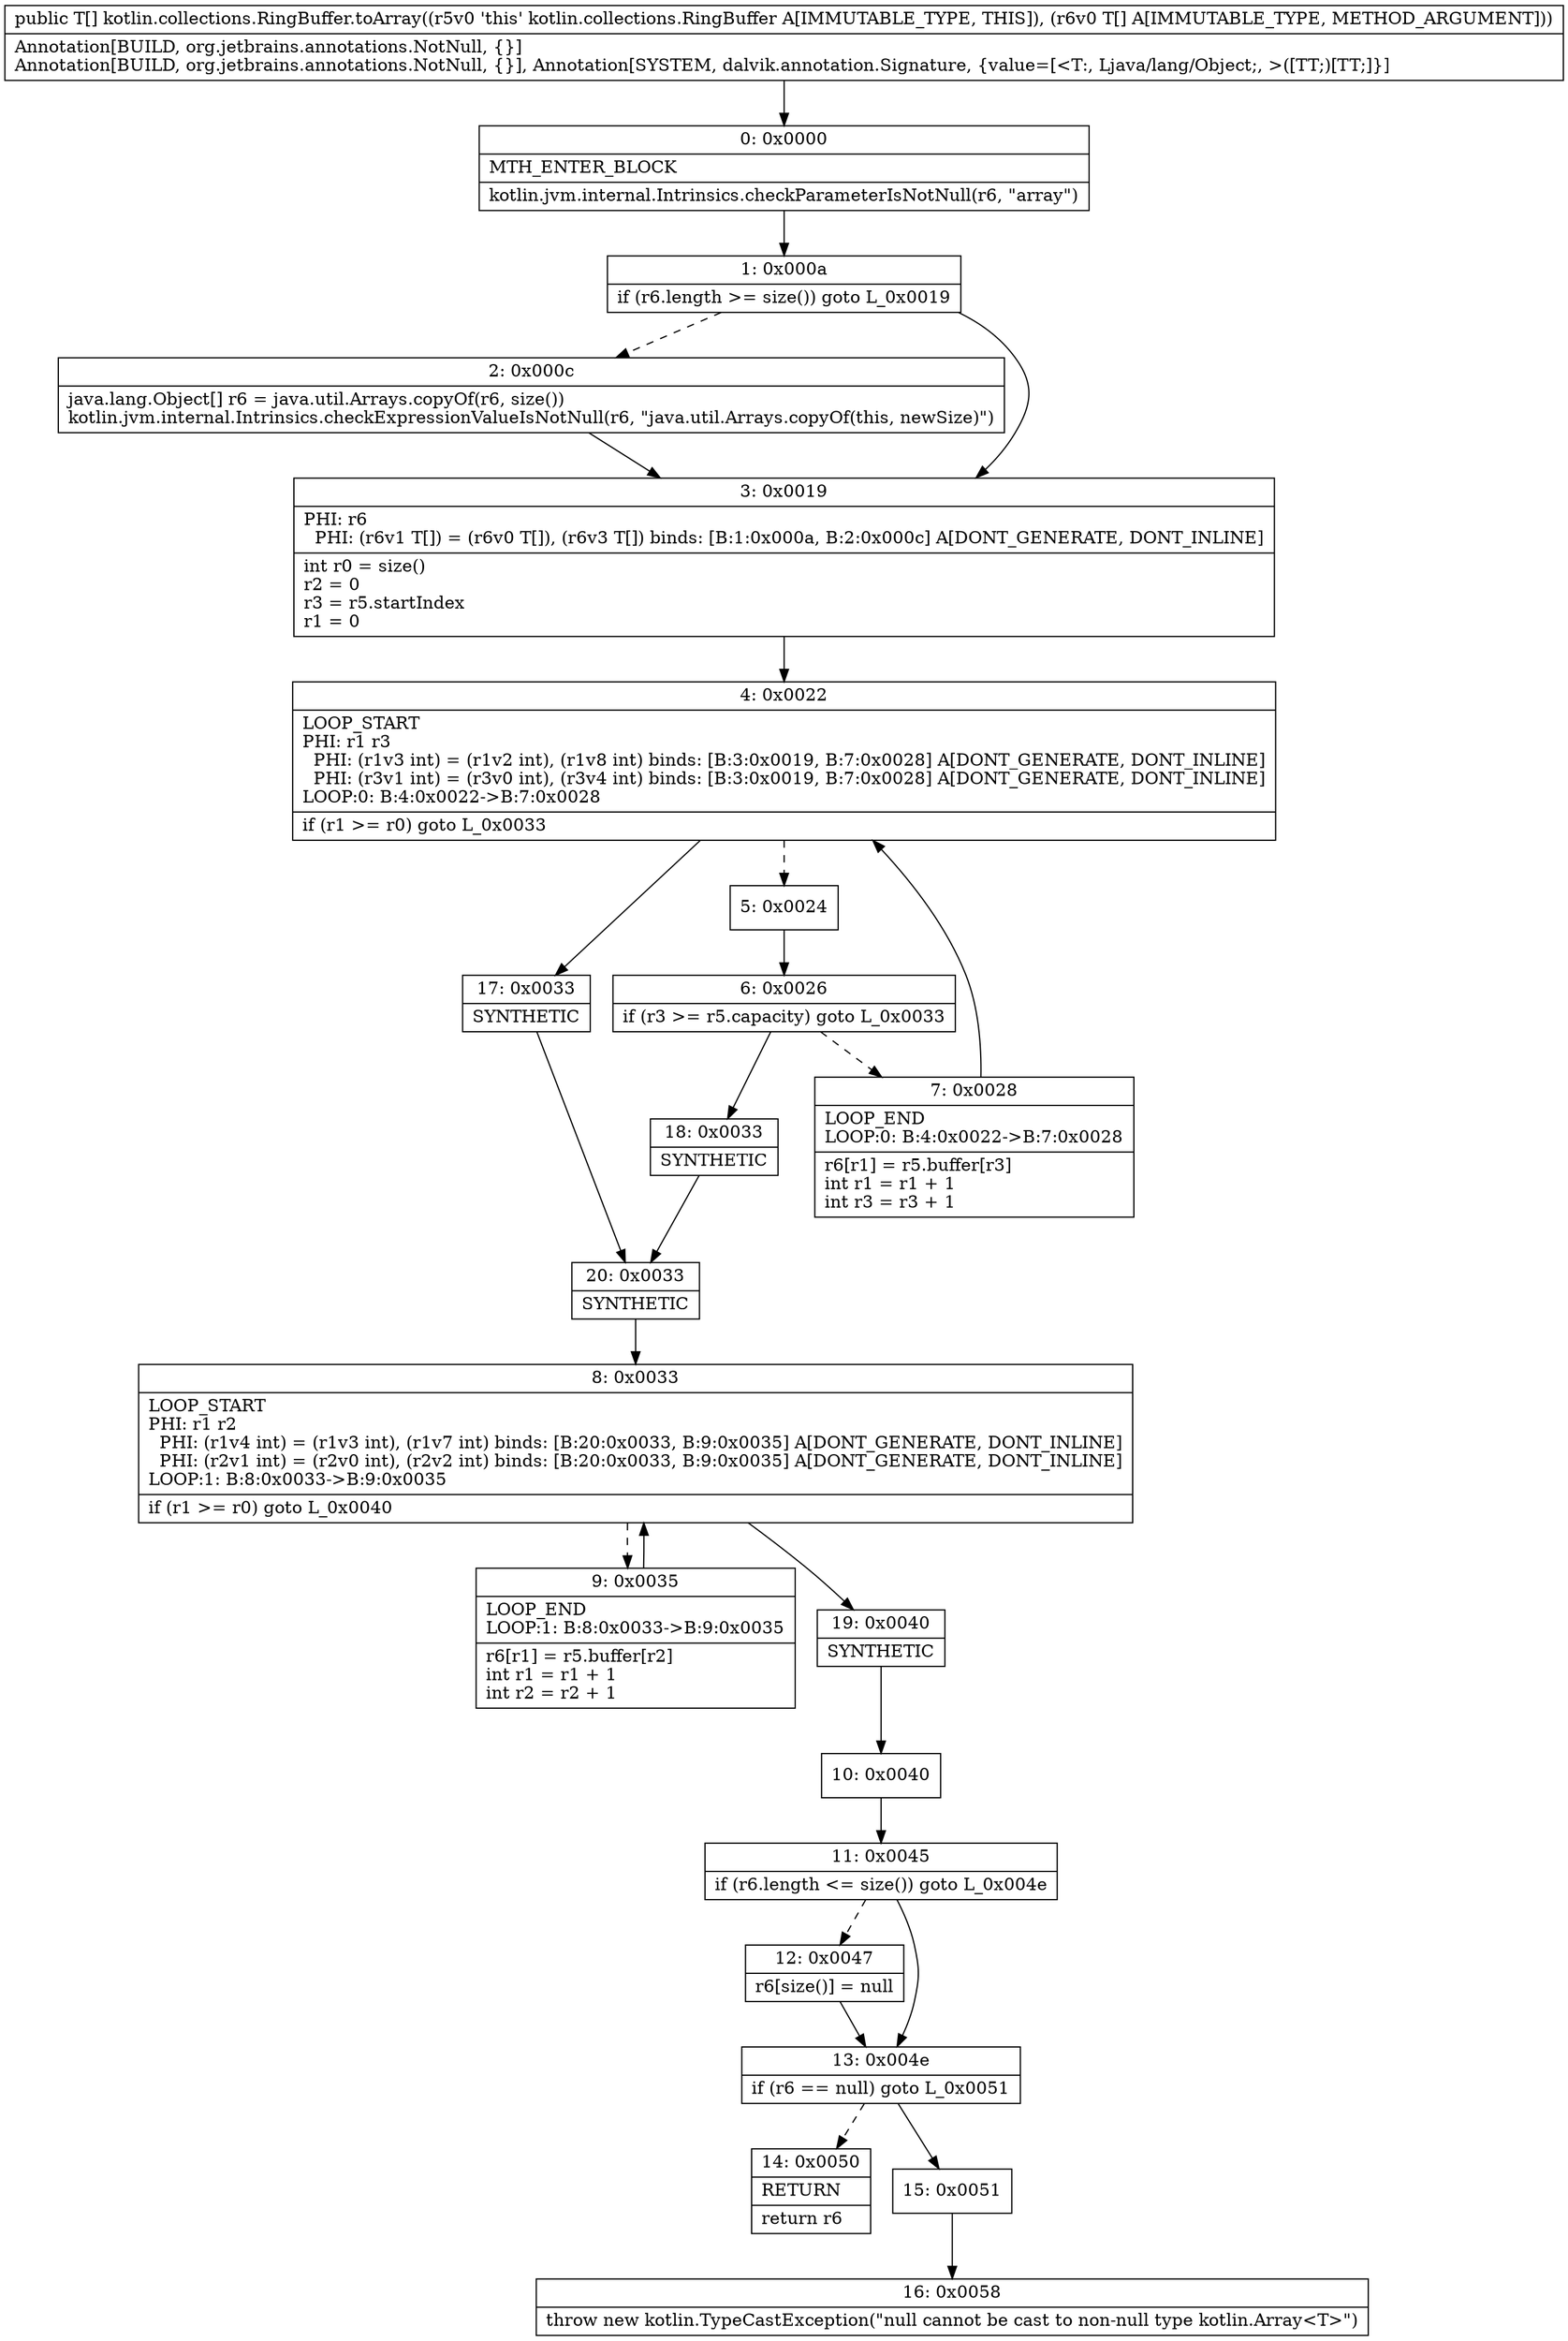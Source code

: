 digraph "CFG forkotlin.collections.RingBuffer.toArray([Ljava\/lang\/Object;)[Ljava\/lang\/Object;" {
Node_0 [shape=record,label="{0\:\ 0x0000|MTH_ENTER_BLOCK\l|kotlin.jvm.internal.Intrinsics.checkParameterIsNotNull(r6, \"array\")\l}"];
Node_1 [shape=record,label="{1\:\ 0x000a|if (r6.length \>= size()) goto L_0x0019\l}"];
Node_2 [shape=record,label="{2\:\ 0x000c|java.lang.Object[] r6 = java.util.Arrays.copyOf(r6, size())\lkotlin.jvm.internal.Intrinsics.checkExpressionValueIsNotNull(r6, \"java.util.Arrays.copyOf(this, newSize)\")\l}"];
Node_3 [shape=record,label="{3\:\ 0x0019|PHI: r6 \l  PHI: (r6v1 T[]) = (r6v0 T[]), (r6v3 T[]) binds: [B:1:0x000a, B:2:0x000c] A[DONT_GENERATE, DONT_INLINE]\l|int r0 = size()\lr2 = 0\lr3 = r5.startIndex\lr1 = 0\l}"];
Node_4 [shape=record,label="{4\:\ 0x0022|LOOP_START\lPHI: r1 r3 \l  PHI: (r1v3 int) = (r1v2 int), (r1v8 int) binds: [B:3:0x0019, B:7:0x0028] A[DONT_GENERATE, DONT_INLINE]\l  PHI: (r3v1 int) = (r3v0 int), (r3v4 int) binds: [B:3:0x0019, B:7:0x0028] A[DONT_GENERATE, DONT_INLINE]\lLOOP:0: B:4:0x0022\-\>B:7:0x0028\l|if (r1 \>= r0) goto L_0x0033\l}"];
Node_5 [shape=record,label="{5\:\ 0x0024}"];
Node_6 [shape=record,label="{6\:\ 0x0026|if (r3 \>= r5.capacity) goto L_0x0033\l}"];
Node_7 [shape=record,label="{7\:\ 0x0028|LOOP_END\lLOOP:0: B:4:0x0022\-\>B:7:0x0028\l|r6[r1] = r5.buffer[r3]\lint r1 = r1 + 1\lint r3 = r3 + 1\l}"];
Node_8 [shape=record,label="{8\:\ 0x0033|LOOP_START\lPHI: r1 r2 \l  PHI: (r1v4 int) = (r1v3 int), (r1v7 int) binds: [B:20:0x0033, B:9:0x0035] A[DONT_GENERATE, DONT_INLINE]\l  PHI: (r2v1 int) = (r2v0 int), (r2v2 int) binds: [B:20:0x0033, B:9:0x0035] A[DONT_GENERATE, DONT_INLINE]\lLOOP:1: B:8:0x0033\-\>B:9:0x0035\l|if (r1 \>= r0) goto L_0x0040\l}"];
Node_9 [shape=record,label="{9\:\ 0x0035|LOOP_END\lLOOP:1: B:8:0x0033\-\>B:9:0x0035\l|r6[r1] = r5.buffer[r2]\lint r1 = r1 + 1\lint r2 = r2 + 1\l}"];
Node_10 [shape=record,label="{10\:\ 0x0040}"];
Node_11 [shape=record,label="{11\:\ 0x0045|if (r6.length \<= size()) goto L_0x004e\l}"];
Node_12 [shape=record,label="{12\:\ 0x0047|r6[size()] = null\l}"];
Node_13 [shape=record,label="{13\:\ 0x004e|if (r6 == null) goto L_0x0051\l}"];
Node_14 [shape=record,label="{14\:\ 0x0050|RETURN\l|return r6\l}"];
Node_15 [shape=record,label="{15\:\ 0x0051}"];
Node_16 [shape=record,label="{16\:\ 0x0058|throw new kotlin.TypeCastException(\"null cannot be cast to non\-null type kotlin.Array\<T\>\")\l}"];
Node_17 [shape=record,label="{17\:\ 0x0033|SYNTHETIC\l}"];
Node_18 [shape=record,label="{18\:\ 0x0033|SYNTHETIC\l}"];
Node_19 [shape=record,label="{19\:\ 0x0040|SYNTHETIC\l}"];
Node_20 [shape=record,label="{20\:\ 0x0033|SYNTHETIC\l}"];
MethodNode[shape=record,label="{public T[] kotlin.collections.RingBuffer.toArray((r5v0 'this' kotlin.collections.RingBuffer A[IMMUTABLE_TYPE, THIS]), (r6v0 T[] A[IMMUTABLE_TYPE, METHOD_ARGUMENT]))  | Annotation[BUILD, org.jetbrains.annotations.NotNull, \{\}]\lAnnotation[BUILD, org.jetbrains.annotations.NotNull, \{\}], Annotation[SYSTEM, dalvik.annotation.Signature, \{value=[\<T:, Ljava\/lang\/Object;, \>([TT;)[TT;]\}]\l}"];
MethodNode -> Node_0;
Node_0 -> Node_1;
Node_1 -> Node_2[style=dashed];
Node_1 -> Node_3;
Node_2 -> Node_3;
Node_3 -> Node_4;
Node_4 -> Node_5[style=dashed];
Node_4 -> Node_17;
Node_5 -> Node_6;
Node_6 -> Node_7[style=dashed];
Node_6 -> Node_18;
Node_7 -> Node_4;
Node_8 -> Node_9[style=dashed];
Node_8 -> Node_19;
Node_9 -> Node_8;
Node_10 -> Node_11;
Node_11 -> Node_12[style=dashed];
Node_11 -> Node_13;
Node_12 -> Node_13;
Node_13 -> Node_14[style=dashed];
Node_13 -> Node_15;
Node_15 -> Node_16;
Node_17 -> Node_20;
Node_18 -> Node_20;
Node_19 -> Node_10;
Node_20 -> Node_8;
}


